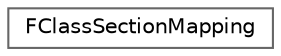 digraph "Graphical Class Hierarchy"
{
 // INTERACTIVE_SVG=YES
 // LATEX_PDF_SIZE
  bgcolor="transparent";
  edge [fontname=Helvetica,fontsize=10,labelfontname=Helvetica,labelfontsize=10];
  node [fontname=Helvetica,fontsize=10,shape=box,height=0.2,width=0.4];
  rankdir="LR";
  Node0 [id="Node000000",label="FClassSectionMapping",height=0.2,width=0.4,color="grey40", fillcolor="white", style="filled",URL="$d1/d9a/classFClassSectionMapping.html",tooltip="A mapping of categories to section names for a given class."];
}
